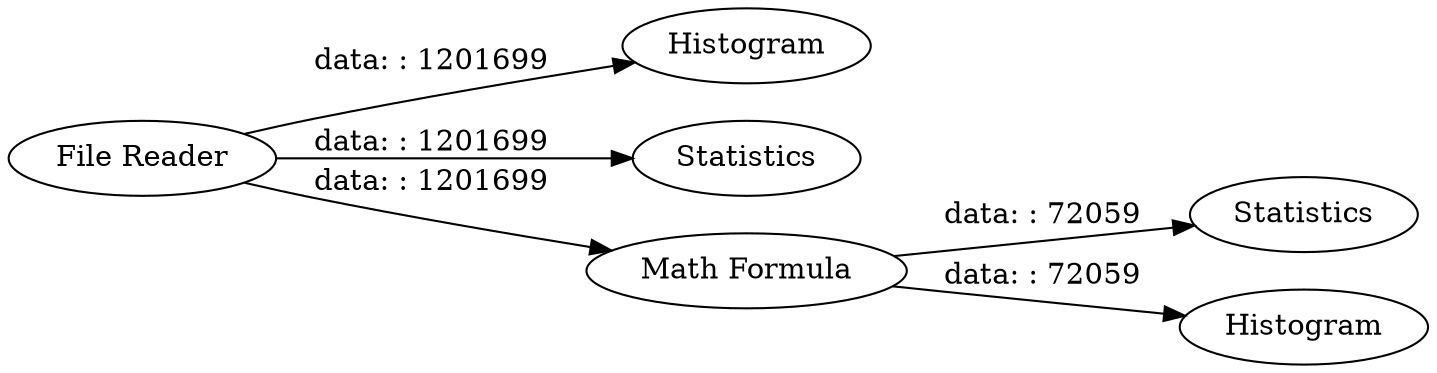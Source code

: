 digraph {
	"4835723650372975502_2" [label=Histogram]
	"4835723650372975502_5" [label=Statistics]
	"4835723650372975502_4" [label=Statistics]
	"4835723650372975502_3" [label="Math Formula"]
	"4835723650372975502_1" [label="File Reader"]
	"4835723650372975502_6" [label=Histogram]
	"4835723650372975502_3" -> "4835723650372975502_6" [label="data: : 72059"]
	"4835723650372975502_1" -> "4835723650372975502_4" [label="data: : 1201699"]
	"4835723650372975502_1" -> "4835723650372975502_3" [label="data: : 1201699"]
	"4835723650372975502_1" -> "4835723650372975502_2" [label="data: : 1201699"]
	"4835723650372975502_3" -> "4835723650372975502_5" [label="data: : 72059"]
	rankdir=LR
}
